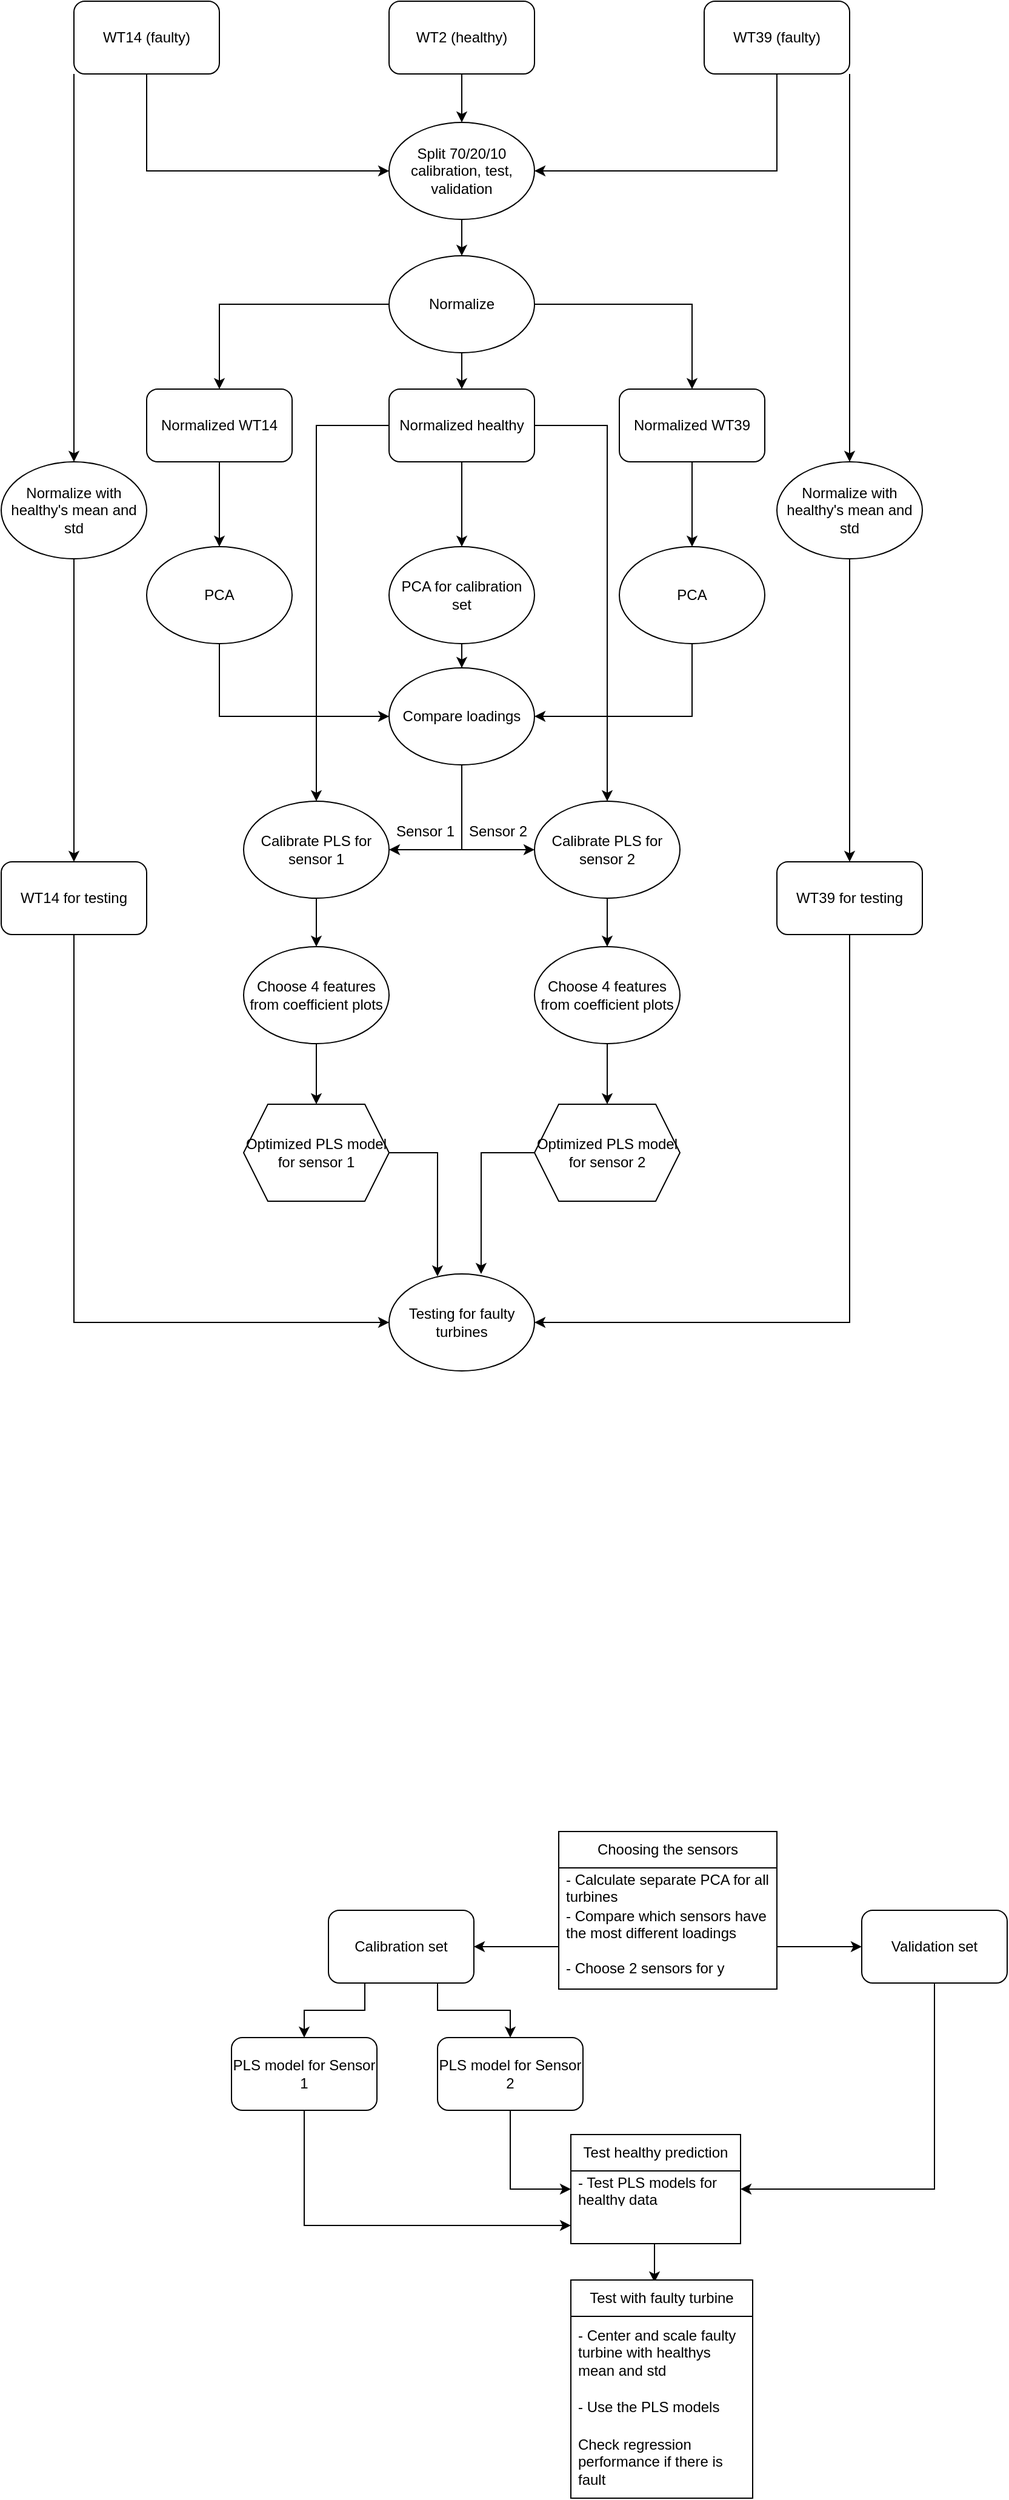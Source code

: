 <mxfile version="22.0.4" type="github">
  <diagram name="Page-1" id="frlsa_pneO61_Gw_KAdB">
    <mxGraphModel dx="2058" dy="1142" grid="1" gridSize="10" guides="1" tooltips="1" connect="1" arrows="1" fold="1" page="1" pageScale="1" pageWidth="850" pageHeight="1100" math="0" shadow="0">
      <root>
        <mxCell id="0" />
        <mxCell id="1" parent="0" />
        <mxCell id="ozctogzyn5P9TWFzlbEa-17" style="edgeStyle=orthogonalEdgeStyle;rounded=0;orthogonalLoop=1;jettySize=auto;html=1;exitX=0.5;exitY=1;exitDx=0;exitDy=0;" parent="1" edge="1">
          <mxGeometry relative="1" as="geometry">
            <mxPoint x="410" y="300" as="sourcePoint" />
          </mxGeometry>
        </mxCell>
        <mxCell id="ozctogzyn5P9TWFzlbEa-19" style="edgeStyle=orthogonalEdgeStyle;rounded=0;orthogonalLoop=1;jettySize=auto;html=1;exitX=0.5;exitY=1;exitDx=0;exitDy=0;" parent="1" edge="1">
          <mxGeometry relative="1" as="geometry">
            <mxPoint x="410" y="390" as="sourcePoint" />
          </mxGeometry>
        </mxCell>
        <mxCell id="ozctogzyn5P9TWFzlbEa-21" style="edgeStyle=orthogonalEdgeStyle;rounded=0;orthogonalLoop=1;jettySize=auto;html=1;exitX=1;exitY=0.5;exitDx=0;exitDy=0;entryX=0;entryY=0.5;entryDx=0;entryDy=0;" parent="1" edge="1">
          <mxGeometry relative="1" as="geometry">
            <mxPoint x="410" y="450" as="sourcePoint" />
          </mxGeometry>
        </mxCell>
        <mxCell id="ozctogzyn5P9TWFzlbEa-24" style="edgeStyle=orthogonalEdgeStyle;rounded=0;orthogonalLoop=1;jettySize=auto;html=1;exitX=0.5;exitY=1;exitDx=0;exitDy=0;entryX=0.5;entryY=0;entryDx=0;entryDy=0;" parent="1" edge="1">
          <mxGeometry relative="1" as="geometry">
            <mxPoint x="350" y="480" as="sourcePoint" />
          </mxGeometry>
        </mxCell>
        <mxCell id="ozctogzyn5P9TWFzlbEa-32" value="Choosing the sensors" style="swimlane;fontStyle=0;childLayout=stackLayout;horizontal=1;startSize=30;horizontalStack=0;resizeParent=1;resizeParentMax=0;resizeLast=0;collapsible=1;marginBottom=0;whiteSpace=wrap;html=1;" parent="1" vertex="1">
          <mxGeometry x="480" y="1730" width="180" height="130" as="geometry" />
        </mxCell>
        <mxCell id="ozctogzyn5P9TWFzlbEa-33" value="- Calculate separate PCA for all turbines" style="text;strokeColor=none;fillColor=none;align=left;verticalAlign=middle;spacingLeft=4;spacingRight=4;overflow=hidden;points=[[0,0.5],[1,0.5]];portConstraint=eastwest;rotatable=0;whiteSpace=wrap;html=1;" parent="ozctogzyn5P9TWFzlbEa-32" vertex="1">
          <mxGeometry y="30" width="180" height="30" as="geometry" />
        </mxCell>
        <mxCell id="ozctogzyn5P9TWFzlbEa-34" value="&lt;div&gt;- Compare which sensors have the most different loadings&lt;/div&gt;&lt;div&gt;&lt;br&gt;&lt;/div&gt;&lt;div&gt;- Choose 2 sensors for y&lt;br&gt;&lt;/div&gt;&lt;div&gt;&lt;br&gt;&lt;/div&gt;" style="text;strokeColor=none;fillColor=none;align=left;verticalAlign=middle;spacingLeft=4;spacingRight=4;overflow=hidden;points=[[0,0.5],[1,0.5]];portConstraint=eastwest;rotatable=0;whiteSpace=wrap;html=1;" parent="ozctogzyn5P9TWFzlbEa-32" vertex="1">
          <mxGeometry y="60" width="180" height="70" as="geometry" />
        </mxCell>
        <mxCell id="ozctogzyn5P9TWFzlbEa-56" style="edgeStyle=orthogonalEdgeStyle;rounded=0;orthogonalLoop=1;jettySize=auto;html=1;exitX=0.5;exitY=1;exitDx=0;exitDy=0;entryX=0;entryY=0.5;entryDx=0;entryDy=0;" parent="1" source="ozctogzyn5P9TWFzlbEa-37" target="ozctogzyn5P9TWFzlbEa-53" edge="1">
          <mxGeometry relative="1" as="geometry" />
        </mxCell>
        <mxCell id="ozctogzyn5P9TWFzlbEa-37" value="PLS model for Sensor 1" style="rounded=1;whiteSpace=wrap;html=1;" parent="1" vertex="1">
          <mxGeometry x="210" y="1900" width="120" height="60" as="geometry" />
        </mxCell>
        <mxCell id="ozctogzyn5P9TWFzlbEa-55" style="edgeStyle=orthogonalEdgeStyle;rounded=0;orthogonalLoop=1;jettySize=auto;html=1;exitX=0.5;exitY=1;exitDx=0;exitDy=0;entryX=0;entryY=0.5;entryDx=0;entryDy=0;" parent="1" source="ozctogzyn5P9TWFzlbEa-38" target="ozctogzyn5P9TWFzlbEa-51" edge="1">
          <mxGeometry relative="1" as="geometry" />
        </mxCell>
        <mxCell id="ozctogzyn5P9TWFzlbEa-38" value="PLS model for Sensor 2" style="rounded=1;whiteSpace=wrap;html=1;" parent="1" vertex="1">
          <mxGeometry x="380" y="1900" width="120" height="60" as="geometry" />
        </mxCell>
        <mxCell id="ozctogzyn5P9TWFzlbEa-48" style="edgeStyle=orthogonalEdgeStyle;rounded=0;orthogonalLoop=1;jettySize=auto;html=1;exitX=0.25;exitY=1;exitDx=0;exitDy=0;entryX=0.5;entryY=0;entryDx=0;entryDy=0;" parent="1" source="ozctogzyn5P9TWFzlbEa-41" target="ozctogzyn5P9TWFzlbEa-37" edge="1">
          <mxGeometry relative="1" as="geometry" />
        </mxCell>
        <mxCell id="ozctogzyn5P9TWFzlbEa-49" style="edgeStyle=orthogonalEdgeStyle;rounded=0;orthogonalLoop=1;jettySize=auto;html=1;exitX=0.75;exitY=1;exitDx=0;exitDy=0;entryX=0.5;entryY=0;entryDx=0;entryDy=0;" parent="1" source="ozctogzyn5P9TWFzlbEa-41" target="ozctogzyn5P9TWFzlbEa-38" edge="1">
          <mxGeometry relative="1" as="geometry" />
        </mxCell>
        <mxCell id="ozctogzyn5P9TWFzlbEa-41" value="Calibration set" style="rounded=1;whiteSpace=wrap;html=1;" parent="1" vertex="1">
          <mxGeometry x="290" y="1795" width="120" height="60" as="geometry" />
        </mxCell>
        <mxCell id="ozctogzyn5P9TWFzlbEa-54" style="edgeStyle=orthogonalEdgeStyle;rounded=0;orthogonalLoop=1;jettySize=auto;html=1;exitX=0.5;exitY=1;exitDx=0;exitDy=0;entryX=1;entryY=0.5;entryDx=0;entryDy=0;" parent="1" source="ozctogzyn5P9TWFzlbEa-43" target="ozctogzyn5P9TWFzlbEa-50" edge="1">
          <mxGeometry relative="1" as="geometry" />
        </mxCell>
        <mxCell id="ozctogzyn5P9TWFzlbEa-43" value="Validation set" style="rounded=1;whiteSpace=wrap;html=1;" parent="1" vertex="1">
          <mxGeometry x="730" y="1795" width="120" height="60" as="geometry" />
        </mxCell>
        <mxCell id="ozctogzyn5P9TWFzlbEa-44" style="edgeStyle=orthogonalEdgeStyle;rounded=0;orthogonalLoop=1;jettySize=auto;html=1;exitX=1;exitY=0.5;exitDx=0;exitDy=0;entryX=0;entryY=0.5;entryDx=0;entryDy=0;" parent="1" source="ozctogzyn5P9TWFzlbEa-34" target="ozctogzyn5P9TWFzlbEa-43" edge="1">
          <mxGeometry relative="1" as="geometry" />
        </mxCell>
        <mxCell id="ozctogzyn5P9TWFzlbEa-46" style="edgeStyle=orthogonalEdgeStyle;rounded=0;orthogonalLoop=1;jettySize=auto;html=1;exitX=0;exitY=0.5;exitDx=0;exitDy=0;entryX=1;entryY=0.5;entryDx=0;entryDy=0;" parent="1" source="ozctogzyn5P9TWFzlbEa-34" target="ozctogzyn5P9TWFzlbEa-41" edge="1">
          <mxGeometry relative="1" as="geometry" />
        </mxCell>
        <mxCell id="ozctogzyn5P9TWFzlbEa-61" style="edgeStyle=orthogonalEdgeStyle;rounded=0;orthogonalLoop=1;jettySize=auto;html=1;exitX=0.5;exitY=1;exitDx=0;exitDy=0;entryX=0.46;entryY=0.011;entryDx=0;entryDy=0;entryPerimeter=0;" parent="1" source="ozctogzyn5P9TWFzlbEa-50" target="ozctogzyn5P9TWFzlbEa-57" edge="1">
          <mxGeometry relative="1" as="geometry" />
        </mxCell>
        <mxCell id="ozctogzyn5P9TWFzlbEa-50" value="Test healthy prediction" style="swimlane;fontStyle=0;childLayout=stackLayout;horizontal=1;startSize=30;horizontalStack=0;resizeParent=1;resizeParentMax=0;resizeLast=0;collapsible=1;marginBottom=0;whiteSpace=wrap;html=1;" parent="1" vertex="1">
          <mxGeometry x="490" y="1980" width="140" height="90" as="geometry" />
        </mxCell>
        <mxCell id="ozctogzyn5P9TWFzlbEa-51" value="- Test PLS models for healthy data" style="text;strokeColor=none;fillColor=none;align=left;verticalAlign=middle;spacingLeft=4;spacingRight=4;overflow=hidden;points=[[0,0.5],[1,0.5]];portConstraint=eastwest;rotatable=0;whiteSpace=wrap;html=1;" parent="ozctogzyn5P9TWFzlbEa-50" vertex="1">
          <mxGeometry y="30" width="140" height="30" as="geometry" />
        </mxCell>
        <mxCell id="ozctogzyn5P9TWFzlbEa-53" value="&lt;div&gt;&lt;br&gt;&lt;/div&gt;&lt;div&gt;&lt;br&gt;&lt;/div&gt;" style="text;strokeColor=none;fillColor=none;align=left;verticalAlign=middle;spacingLeft=4;spacingRight=4;overflow=hidden;points=[[0,0.5],[1,0.5]];portConstraint=eastwest;rotatable=0;whiteSpace=wrap;html=1;" parent="ozctogzyn5P9TWFzlbEa-50" vertex="1">
          <mxGeometry y="60" width="140" height="30" as="geometry" />
        </mxCell>
        <mxCell id="ozctogzyn5P9TWFzlbEa-57" value="Test with faulty turbine" style="swimlane;fontStyle=0;childLayout=stackLayout;horizontal=1;startSize=30;horizontalStack=0;resizeParent=1;resizeParentMax=0;resizeLast=0;collapsible=1;marginBottom=0;whiteSpace=wrap;html=1;" parent="1" vertex="1">
          <mxGeometry x="490" y="2100" width="150" height="180" as="geometry" />
        </mxCell>
        <mxCell id="ozctogzyn5P9TWFzlbEa-58" value="- Center and scale faulty turbine with healthys mean and std" style="text;strokeColor=none;fillColor=none;align=left;verticalAlign=middle;spacingLeft=4;spacingRight=4;overflow=hidden;points=[[0,0.5],[1,0.5]];portConstraint=eastwest;rotatable=0;whiteSpace=wrap;html=1;" parent="ozctogzyn5P9TWFzlbEa-57" vertex="1">
          <mxGeometry y="30" width="150" height="60" as="geometry" />
        </mxCell>
        <mxCell id="ozctogzyn5P9TWFzlbEa-59" value="- Use the PLS models " style="text;strokeColor=none;fillColor=none;align=left;verticalAlign=middle;spacingLeft=4;spacingRight=4;overflow=hidden;points=[[0,0.5],[1,0.5]];portConstraint=eastwest;rotatable=0;whiteSpace=wrap;html=1;" parent="ozctogzyn5P9TWFzlbEa-57" vertex="1">
          <mxGeometry y="90" width="150" height="30" as="geometry" />
        </mxCell>
        <mxCell id="ozctogzyn5P9TWFzlbEa-60" value="Check regression performance if there is fault" style="text;strokeColor=none;fillColor=none;align=left;verticalAlign=middle;spacingLeft=4;spacingRight=4;overflow=hidden;points=[[0,0.5],[1,0.5]];portConstraint=eastwest;rotatable=0;whiteSpace=wrap;html=1;" parent="ozctogzyn5P9TWFzlbEa-57" vertex="1">
          <mxGeometry y="120" width="150" height="60" as="geometry" />
        </mxCell>
        <mxCell id="ZODMK0UDfP6Zf_iu29Jf-11" style="edgeStyle=orthogonalEdgeStyle;rounded=0;orthogonalLoop=1;jettySize=auto;html=1;" edge="1" parent="1" source="ZODMK0UDfP6Zf_iu29Jf-1" target="ZODMK0UDfP6Zf_iu29Jf-10">
          <mxGeometry relative="1" as="geometry" />
        </mxCell>
        <mxCell id="ZODMK0UDfP6Zf_iu29Jf-1" value="Split 70/20/10 calibration, test, validation" style="ellipse;whiteSpace=wrap;html=1;" vertex="1" parent="1">
          <mxGeometry x="340" y="320" width="120" height="80" as="geometry" />
        </mxCell>
        <mxCell id="ZODMK0UDfP6Zf_iu29Jf-9" style="edgeStyle=orthogonalEdgeStyle;rounded=0;orthogonalLoop=1;jettySize=auto;html=1;exitX=0.5;exitY=1;exitDx=0;exitDy=0;entryX=0;entryY=0.5;entryDx=0;entryDy=0;" edge="1" parent="1" source="ZODMK0UDfP6Zf_iu29Jf-4" target="ZODMK0UDfP6Zf_iu29Jf-1">
          <mxGeometry relative="1" as="geometry" />
        </mxCell>
        <mxCell id="ZODMK0UDfP6Zf_iu29Jf-68" style="edgeStyle=orthogonalEdgeStyle;rounded=0;orthogonalLoop=1;jettySize=auto;html=1;exitX=0;exitY=1;exitDx=0;exitDy=0;entryX=0.5;entryY=0;entryDx=0;entryDy=0;" edge="1" parent="1" source="ZODMK0UDfP6Zf_iu29Jf-4" target="ZODMK0UDfP6Zf_iu29Jf-64">
          <mxGeometry relative="1" as="geometry" />
        </mxCell>
        <mxCell id="ZODMK0UDfP6Zf_iu29Jf-4" value="WT14 (faulty)" style="rounded=1;whiteSpace=wrap;html=1;" vertex="1" parent="1">
          <mxGeometry x="80" y="220" width="120" height="60" as="geometry" />
        </mxCell>
        <mxCell id="ZODMK0UDfP6Zf_iu29Jf-7" style="edgeStyle=orthogonalEdgeStyle;rounded=0;orthogonalLoop=1;jettySize=auto;html=1;entryX=0.5;entryY=0;entryDx=0;entryDy=0;" edge="1" parent="1" source="ZODMK0UDfP6Zf_iu29Jf-5" target="ZODMK0UDfP6Zf_iu29Jf-1">
          <mxGeometry relative="1" as="geometry" />
        </mxCell>
        <mxCell id="ZODMK0UDfP6Zf_iu29Jf-5" value="WT2 (healthy)" style="rounded=1;whiteSpace=wrap;html=1;" vertex="1" parent="1">
          <mxGeometry x="340" y="220" width="120" height="60" as="geometry" />
        </mxCell>
        <mxCell id="ZODMK0UDfP6Zf_iu29Jf-8" style="edgeStyle=orthogonalEdgeStyle;rounded=0;orthogonalLoop=1;jettySize=auto;html=1;exitX=0.5;exitY=1;exitDx=0;exitDy=0;entryX=1;entryY=0.5;entryDx=0;entryDy=0;" edge="1" parent="1" source="ZODMK0UDfP6Zf_iu29Jf-6" target="ZODMK0UDfP6Zf_iu29Jf-1">
          <mxGeometry relative="1" as="geometry" />
        </mxCell>
        <mxCell id="ZODMK0UDfP6Zf_iu29Jf-66" style="edgeStyle=orthogonalEdgeStyle;rounded=0;orthogonalLoop=1;jettySize=auto;html=1;exitX=1;exitY=1;exitDx=0;exitDy=0;" edge="1" parent="1" source="ZODMK0UDfP6Zf_iu29Jf-6" target="ZODMK0UDfP6Zf_iu29Jf-65">
          <mxGeometry relative="1" as="geometry" />
        </mxCell>
        <mxCell id="ZODMK0UDfP6Zf_iu29Jf-6" value="WT39 (faulty)" style="rounded=1;whiteSpace=wrap;html=1;" vertex="1" parent="1">
          <mxGeometry x="600" y="220" width="120" height="60" as="geometry" />
        </mxCell>
        <mxCell id="ZODMK0UDfP6Zf_iu29Jf-15" style="edgeStyle=orthogonalEdgeStyle;rounded=0;orthogonalLoop=1;jettySize=auto;html=1;exitX=0;exitY=0.5;exitDx=0;exitDy=0;entryX=0.5;entryY=0;entryDx=0;entryDy=0;" edge="1" parent="1" source="ZODMK0UDfP6Zf_iu29Jf-10" target="ZODMK0UDfP6Zf_iu29Jf-13">
          <mxGeometry relative="1" as="geometry" />
        </mxCell>
        <mxCell id="ZODMK0UDfP6Zf_iu29Jf-16" style="edgeStyle=orthogonalEdgeStyle;rounded=0;orthogonalLoop=1;jettySize=auto;html=1;entryX=0.5;entryY=0;entryDx=0;entryDy=0;" edge="1" parent="1" source="ZODMK0UDfP6Zf_iu29Jf-10" target="ZODMK0UDfP6Zf_iu29Jf-12">
          <mxGeometry relative="1" as="geometry" />
        </mxCell>
        <mxCell id="ZODMK0UDfP6Zf_iu29Jf-17" style="edgeStyle=orthogonalEdgeStyle;rounded=0;orthogonalLoop=1;jettySize=auto;html=1;entryX=0.5;entryY=0;entryDx=0;entryDy=0;" edge="1" parent="1" source="ZODMK0UDfP6Zf_iu29Jf-10" target="ZODMK0UDfP6Zf_iu29Jf-14">
          <mxGeometry relative="1" as="geometry" />
        </mxCell>
        <mxCell id="ZODMK0UDfP6Zf_iu29Jf-10" value="Normalize" style="ellipse;whiteSpace=wrap;html=1;" vertex="1" parent="1">
          <mxGeometry x="340" y="430" width="120" height="80" as="geometry" />
        </mxCell>
        <mxCell id="ZODMK0UDfP6Zf_iu29Jf-34" style="edgeStyle=orthogonalEdgeStyle;rounded=0;orthogonalLoop=1;jettySize=auto;html=1;exitX=0;exitY=0.5;exitDx=0;exitDy=0;entryX=0.5;entryY=0;entryDx=0;entryDy=0;" edge="1" parent="1" source="ZODMK0UDfP6Zf_iu29Jf-12" target="ZODMK0UDfP6Zf_iu29Jf-32">
          <mxGeometry relative="1" as="geometry" />
        </mxCell>
        <mxCell id="ZODMK0UDfP6Zf_iu29Jf-35" style="edgeStyle=orthogonalEdgeStyle;rounded=0;orthogonalLoop=1;jettySize=auto;html=1;exitX=1;exitY=0.5;exitDx=0;exitDy=0;" edge="1" parent="1" source="ZODMK0UDfP6Zf_iu29Jf-12" target="ZODMK0UDfP6Zf_iu29Jf-33">
          <mxGeometry relative="1" as="geometry" />
        </mxCell>
        <mxCell id="ZODMK0UDfP6Zf_iu29Jf-59" style="edgeStyle=orthogonalEdgeStyle;rounded=0;orthogonalLoop=1;jettySize=auto;html=1;entryX=0.5;entryY=0;entryDx=0;entryDy=0;" edge="1" parent="1" source="ZODMK0UDfP6Zf_iu29Jf-12" target="ZODMK0UDfP6Zf_iu29Jf-19">
          <mxGeometry relative="1" as="geometry" />
        </mxCell>
        <mxCell id="ZODMK0UDfP6Zf_iu29Jf-12" value="Normalized healthy" style="rounded=1;whiteSpace=wrap;html=1;" vertex="1" parent="1">
          <mxGeometry x="340" y="540" width="120" height="60" as="geometry" />
        </mxCell>
        <mxCell id="ZODMK0UDfP6Zf_iu29Jf-21" style="edgeStyle=orthogonalEdgeStyle;rounded=0;orthogonalLoop=1;jettySize=auto;html=1;exitX=0.5;exitY=1;exitDx=0;exitDy=0;entryX=0.5;entryY=0;entryDx=0;entryDy=0;" edge="1" parent="1" source="ZODMK0UDfP6Zf_iu29Jf-13" target="ZODMK0UDfP6Zf_iu29Jf-18">
          <mxGeometry relative="1" as="geometry" />
        </mxCell>
        <mxCell id="ZODMK0UDfP6Zf_iu29Jf-13" value="Normalized WT14" style="rounded=1;whiteSpace=wrap;html=1;" vertex="1" parent="1">
          <mxGeometry x="140" y="540" width="120" height="60" as="geometry" />
        </mxCell>
        <mxCell id="ZODMK0UDfP6Zf_iu29Jf-23" style="edgeStyle=orthogonalEdgeStyle;rounded=0;orthogonalLoop=1;jettySize=auto;html=1;exitX=0.5;exitY=1;exitDx=0;exitDy=0;entryX=0.5;entryY=0;entryDx=0;entryDy=0;" edge="1" parent="1" source="ZODMK0UDfP6Zf_iu29Jf-14" target="ZODMK0UDfP6Zf_iu29Jf-20">
          <mxGeometry relative="1" as="geometry" />
        </mxCell>
        <mxCell id="ZODMK0UDfP6Zf_iu29Jf-14" value="Normalized WT39" style="rounded=1;whiteSpace=wrap;html=1;" vertex="1" parent="1">
          <mxGeometry x="530" y="540" width="120" height="60" as="geometry" />
        </mxCell>
        <mxCell id="ZODMK0UDfP6Zf_iu29Jf-28" style="edgeStyle=orthogonalEdgeStyle;rounded=0;orthogonalLoop=1;jettySize=auto;html=1;entryX=0;entryY=0.5;entryDx=0;entryDy=0;exitX=0.5;exitY=1;exitDx=0;exitDy=0;" edge="1" parent="1" source="ZODMK0UDfP6Zf_iu29Jf-18" target="ZODMK0UDfP6Zf_iu29Jf-24">
          <mxGeometry relative="1" as="geometry" />
        </mxCell>
        <mxCell id="ZODMK0UDfP6Zf_iu29Jf-18" value="PCA" style="ellipse;whiteSpace=wrap;html=1;" vertex="1" parent="1">
          <mxGeometry x="140" y="670" width="120" height="80" as="geometry" />
        </mxCell>
        <mxCell id="ZODMK0UDfP6Zf_iu29Jf-25" style="edgeStyle=orthogonalEdgeStyle;rounded=0;orthogonalLoop=1;jettySize=auto;html=1;" edge="1" parent="1" source="ZODMK0UDfP6Zf_iu29Jf-19" target="ZODMK0UDfP6Zf_iu29Jf-24">
          <mxGeometry relative="1" as="geometry" />
        </mxCell>
        <mxCell id="ZODMK0UDfP6Zf_iu29Jf-19" value="PCA for calibration set" style="ellipse;whiteSpace=wrap;html=1;" vertex="1" parent="1">
          <mxGeometry x="340" y="670" width="120" height="80" as="geometry" />
        </mxCell>
        <mxCell id="ZODMK0UDfP6Zf_iu29Jf-26" style="edgeStyle=orthogonalEdgeStyle;rounded=0;orthogonalLoop=1;jettySize=auto;html=1;entryX=1;entryY=0.5;entryDx=0;entryDy=0;exitX=0.5;exitY=1;exitDx=0;exitDy=0;" edge="1" parent="1" source="ZODMK0UDfP6Zf_iu29Jf-20" target="ZODMK0UDfP6Zf_iu29Jf-24">
          <mxGeometry relative="1" as="geometry" />
        </mxCell>
        <mxCell id="ZODMK0UDfP6Zf_iu29Jf-20" value="PCA" style="ellipse;whiteSpace=wrap;html=1;" vertex="1" parent="1">
          <mxGeometry x="530" y="670" width="120" height="80" as="geometry" />
        </mxCell>
        <mxCell id="ZODMK0UDfP6Zf_iu29Jf-37" style="edgeStyle=orthogonalEdgeStyle;rounded=0;orthogonalLoop=1;jettySize=auto;html=1;exitX=0.5;exitY=1;exitDx=0;exitDy=0;entryX=1;entryY=0.5;entryDx=0;entryDy=0;" edge="1" parent="1" source="ZODMK0UDfP6Zf_iu29Jf-24" target="ZODMK0UDfP6Zf_iu29Jf-32">
          <mxGeometry relative="1" as="geometry" />
        </mxCell>
        <mxCell id="ZODMK0UDfP6Zf_iu29Jf-38" style="edgeStyle=orthogonalEdgeStyle;rounded=0;orthogonalLoop=1;jettySize=auto;html=1;entryX=0;entryY=0.5;entryDx=0;entryDy=0;" edge="1" parent="1" source="ZODMK0UDfP6Zf_iu29Jf-24" target="ZODMK0UDfP6Zf_iu29Jf-33">
          <mxGeometry relative="1" as="geometry" />
        </mxCell>
        <mxCell id="ZODMK0UDfP6Zf_iu29Jf-24" value="Compare loadings" style="ellipse;whiteSpace=wrap;html=1;" vertex="1" parent="1">
          <mxGeometry x="340" y="770" width="120" height="80" as="geometry" />
        </mxCell>
        <mxCell id="ZODMK0UDfP6Zf_iu29Jf-42" style="edgeStyle=orthogonalEdgeStyle;rounded=0;orthogonalLoop=1;jettySize=auto;html=1;" edge="1" parent="1" source="ZODMK0UDfP6Zf_iu29Jf-32" target="ZODMK0UDfP6Zf_iu29Jf-40">
          <mxGeometry relative="1" as="geometry" />
        </mxCell>
        <mxCell id="ZODMK0UDfP6Zf_iu29Jf-32" value="Calibrate PLS for sensor 1" style="ellipse;whiteSpace=wrap;html=1;" vertex="1" parent="1">
          <mxGeometry x="220" y="880" width="120" height="80" as="geometry" />
        </mxCell>
        <mxCell id="ZODMK0UDfP6Zf_iu29Jf-43" style="edgeStyle=orthogonalEdgeStyle;rounded=0;orthogonalLoop=1;jettySize=auto;html=1;" edge="1" parent="1" source="ZODMK0UDfP6Zf_iu29Jf-33" target="ZODMK0UDfP6Zf_iu29Jf-41">
          <mxGeometry relative="1" as="geometry" />
        </mxCell>
        <mxCell id="ZODMK0UDfP6Zf_iu29Jf-33" value="Calibrate PLS for sensor 2" style="ellipse;whiteSpace=wrap;html=1;" vertex="1" parent="1">
          <mxGeometry x="460" y="880" width="120" height="80" as="geometry" />
        </mxCell>
        <mxCell id="ZODMK0UDfP6Zf_iu29Jf-36" value="Sensor 1" style="text;html=1;strokeColor=none;fillColor=none;align=center;verticalAlign=middle;whiteSpace=wrap;rounded=0;" vertex="1" parent="1">
          <mxGeometry x="340" y="890" width="60" height="30" as="geometry" />
        </mxCell>
        <mxCell id="ZODMK0UDfP6Zf_iu29Jf-39" value="Sensor 2" style="text;html=1;strokeColor=none;fillColor=none;align=center;verticalAlign=middle;whiteSpace=wrap;rounded=0;" vertex="1" parent="1">
          <mxGeometry x="400" y="890" width="60" height="30" as="geometry" />
        </mxCell>
        <mxCell id="ZODMK0UDfP6Zf_iu29Jf-47" style="edgeStyle=orthogonalEdgeStyle;rounded=0;orthogonalLoop=1;jettySize=auto;html=1;entryX=0.5;entryY=0;entryDx=0;entryDy=0;" edge="1" parent="1" source="ZODMK0UDfP6Zf_iu29Jf-40" target="ZODMK0UDfP6Zf_iu29Jf-45">
          <mxGeometry relative="1" as="geometry" />
        </mxCell>
        <mxCell id="ZODMK0UDfP6Zf_iu29Jf-40" value="Choose 4 features from coefficient plots" style="ellipse;whiteSpace=wrap;html=1;" vertex="1" parent="1">
          <mxGeometry x="220" y="1000" width="120" height="80" as="geometry" />
        </mxCell>
        <mxCell id="ZODMK0UDfP6Zf_iu29Jf-48" style="edgeStyle=orthogonalEdgeStyle;rounded=0;orthogonalLoop=1;jettySize=auto;html=1;" edge="1" parent="1" source="ZODMK0UDfP6Zf_iu29Jf-41" target="ZODMK0UDfP6Zf_iu29Jf-46">
          <mxGeometry relative="1" as="geometry" />
        </mxCell>
        <mxCell id="ZODMK0UDfP6Zf_iu29Jf-41" value="Choose 4 features from coefficient plots" style="ellipse;whiteSpace=wrap;html=1;" vertex="1" parent="1">
          <mxGeometry x="460" y="1000" width="120" height="80" as="geometry" />
        </mxCell>
        <mxCell id="ZODMK0UDfP6Zf_iu29Jf-45" value="Optimized PLS model for sensor 1" style="shape=hexagon;perimeter=hexagonPerimeter2;whiteSpace=wrap;html=1;fixedSize=1;" vertex="1" parent="1">
          <mxGeometry x="220" y="1130" width="120" height="80" as="geometry" />
        </mxCell>
        <mxCell id="ZODMK0UDfP6Zf_iu29Jf-46" value="Optimized PLS model for sensor 2" style="shape=hexagon;perimeter=hexagonPerimeter2;whiteSpace=wrap;html=1;fixedSize=1;" vertex="1" parent="1">
          <mxGeometry x="460" y="1130" width="120" height="80" as="geometry" />
        </mxCell>
        <mxCell id="ZODMK0UDfP6Zf_iu29Jf-54" value="Testing for faulty turbines" style="ellipse;whiteSpace=wrap;html=1;" vertex="1" parent="1">
          <mxGeometry x="340" y="1270" width="120" height="80" as="geometry" />
        </mxCell>
        <mxCell id="ZODMK0UDfP6Zf_iu29Jf-55" style="edgeStyle=orthogonalEdgeStyle;rounded=0;orthogonalLoop=1;jettySize=auto;html=1;exitX=1;exitY=0.5;exitDx=0;exitDy=0;entryX=0.333;entryY=0.025;entryDx=0;entryDy=0;entryPerimeter=0;" edge="1" parent="1" source="ZODMK0UDfP6Zf_iu29Jf-45" target="ZODMK0UDfP6Zf_iu29Jf-54">
          <mxGeometry relative="1" as="geometry" />
        </mxCell>
        <mxCell id="ZODMK0UDfP6Zf_iu29Jf-56" style="edgeStyle=orthogonalEdgeStyle;rounded=0;orthogonalLoop=1;jettySize=auto;html=1;exitX=0;exitY=0.5;exitDx=0;exitDy=0;entryX=0.633;entryY=0;entryDx=0;entryDy=0;entryPerimeter=0;" edge="1" parent="1" source="ZODMK0UDfP6Zf_iu29Jf-46" target="ZODMK0UDfP6Zf_iu29Jf-54">
          <mxGeometry relative="1" as="geometry" />
        </mxCell>
        <mxCell id="ZODMK0UDfP6Zf_iu29Jf-71" style="edgeStyle=orthogonalEdgeStyle;rounded=0;orthogonalLoop=1;jettySize=auto;html=1;" edge="1" parent="1" source="ZODMK0UDfP6Zf_iu29Jf-64" target="ZODMK0UDfP6Zf_iu29Jf-69">
          <mxGeometry relative="1" as="geometry" />
        </mxCell>
        <mxCell id="ZODMK0UDfP6Zf_iu29Jf-64" value="Normalize with healthy&#39;s mean and std" style="ellipse;whiteSpace=wrap;html=1;" vertex="1" parent="1">
          <mxGeometry x="20" y="600" width="120" height="80" as="geometry" />
        </mxCell>
        <mxCell id="ZODMK0UDfP6Zf_iu29Jf-72" style="edgeStyle=orthogonalEdgeStyle;rounded=0;orthogonalLoop=1;jettySize=auto;html=1;" edge="1" parent="1" source="ZODMK0UDfP6Zf_iu29Jf-65" target="ZODMK0UDfP6Zf_iu29Jf-70">
          <mxGeometry relative="1" as="geometry" />
        </mxCell>
        <mxCell id="ZODMK0UDfP6Zf_iu29Jf-65" value="Normalize with healthy&#39;s mean and std" style="ellipse;whiteSpace=wrap;html=1;" vertex="1" parent="1">
          <mxGeometry x="660" y="600" width="120" height="80" as="geometry" />
        </mxCell>
        <mxCell id="ZODMK0UDfP6Zf_iu29Jf-74" style="edgeStyle=orthogonalEdgeStyle;rounded=0;orthogonalLoop=1;jettySize=auto;html=1;entryX=0;entryY=0.5;entryDx=0;entryDy=0;" edge="1" parent="1" source="ZODMK0UDfP6Zf_iu29Jf-69" target="ZODMK0UDfP6Zf_iu29Jf-54">
          <mxGeometry relative="1" as="geometry">
            <Array as="points">
              <mxPoint x="80" y="1310" />
            </Array>
          </mxGeometry>
        </mxCell>
        <mxCell id="ZODMK0UDfP6Zf_iu29Jf-69" value="WT14 for testing" style="rounded=1;whiteSpace=wrap;html=1;" vertex="1" parent="1">
          <mxGeometry x="20" y="930" width="120" height="60" as="geometry" />
        </mxCell>
        <mxCell id="ZODMK0UDfP6Zf_iu29Jf-75" style="edgeStyle=orthogonalEdgeStyle;rounded=0;orthogonalLoop=1;jettySize=auto;html=1;entryX=1;entryY=0.5;entryDx=0;entryDy=0;" edge="1" parent="1" source="ZODMK0UDfP6Zf_iu29Jf-70" target="ZODMK0UDfP6Zf_iu29Jf-54">
          <mxGeometry relative="1" as="geometry">
            <Array as="points">
              <mxPoint x="720" y="1310" />
            </Array>
          </mxGeometry>
        </mxCell>
        <mxCell id="ZODMK0UDfP6Zf_iu29Jf-70" value="WT39 for testing" style="rounded=1;whiteSpace=wrap;html=1;" vertex="1" parent="1">
          <mxGeometry x="660" y="930" width="120" height="60" as="geometry" />
        </mxCell>
      </root>
    </mxGraphModel>
  </diagram>
</mxfile>
